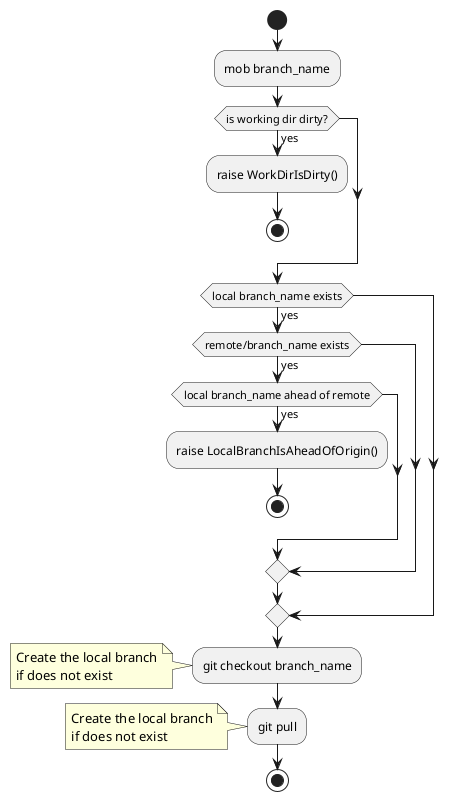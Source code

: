 @startuml
'https://plantuml.com/activity-diagram-beta

start
:mob branch_name;
if (is working dir dirty?) then (yes)
  :raise WorkDirIsDirty();
  stop
endif

if (local branch_name exists) then (yes)
    if (remote/branch_name exists) then (yes)
        if (local branch_name ahead of remote) then (yes)
            :raise LocalBranchIsAheadOfOrigin();
            stop
        endif
    endif
endif

:git checkout branch_name;
note left
    Create the local branch
    if does not exist
end note

:git pull;
note left
    Create the local branch
    if does not exist
end note


' At this point we have local branch

'    else (no)
'        if (local branch_name exists) then (no)
'            :git checkout -b branch_name;
'        else (yes)
'            :git checkout branch_name;
'        endif
'
'        else (no)
'            :git checkout branch_name;
'            :git pull;
'
'else (no)
'    :git pull origin/branch_name;
'endif
'
'
':xss;

stop

@enduml
